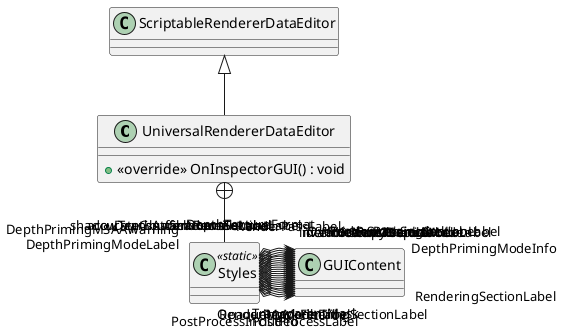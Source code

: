 @startuml
class UniversalRendererDataEditor {
    + <<override>> OnInspectorGUI() : void
}
class Styles <<static>> {
}
ScriptableRendererDataEditor <|-- UniversalRendererDataEditor
UniversalRendererDataEditor +-- Styles
Styles o-> "RendererTitle" GUIContent
Styles o-> "PostProcessIncluded" GUIContent
Styles o-> "PostProcessLabel" GUIContent
Styles o-> "FilteringSectionLabel" GUIContent
Styles o-> "OpaqueMask" GUIContent
Styles o-> "TransparentMask" GUIContent
Styles o-> "RenderingSectionLabel" GUIContent
Styles o-> "RenderingModeLabel" GUIContent
Styles o-> "DepthPrimingModeLabel" GUIContent
Styles o-> "DepthPrimingModeInfo" GUIContent
Styles o-> "DepthPrimingMSAAWarning" GUIContent
Styles o-> "CopyDepthModeLabel" GUIContent
Styles o-> "DepthAttachmentFormat" GUIContent
Styles o-> "DepthTextureFormat" GUIContent
Styles o-> "RenderPassLabel" GUIContent
Styles o-> "RenderPassSectionLabel" GUIContent
Styles o-> "ShadowsSectionLabel" GUIContent
Styles o-> "PostProcessingSectionLabel" GUIContent
Styles o-> "OverridesSectionLabel" GUIContent
Styles o-> "accurateGbufferNormalsLabel" GUIContent
Styles o-> "defaultStencilStateLabel" GUIContent
Styles o-> "shadowTransparentReceiveLabel" GUIContent
Styles o-> "invalidStencilOverride" GUIContent
Styles o-> "intermediateTextureMode" GUIContent
@enduml
